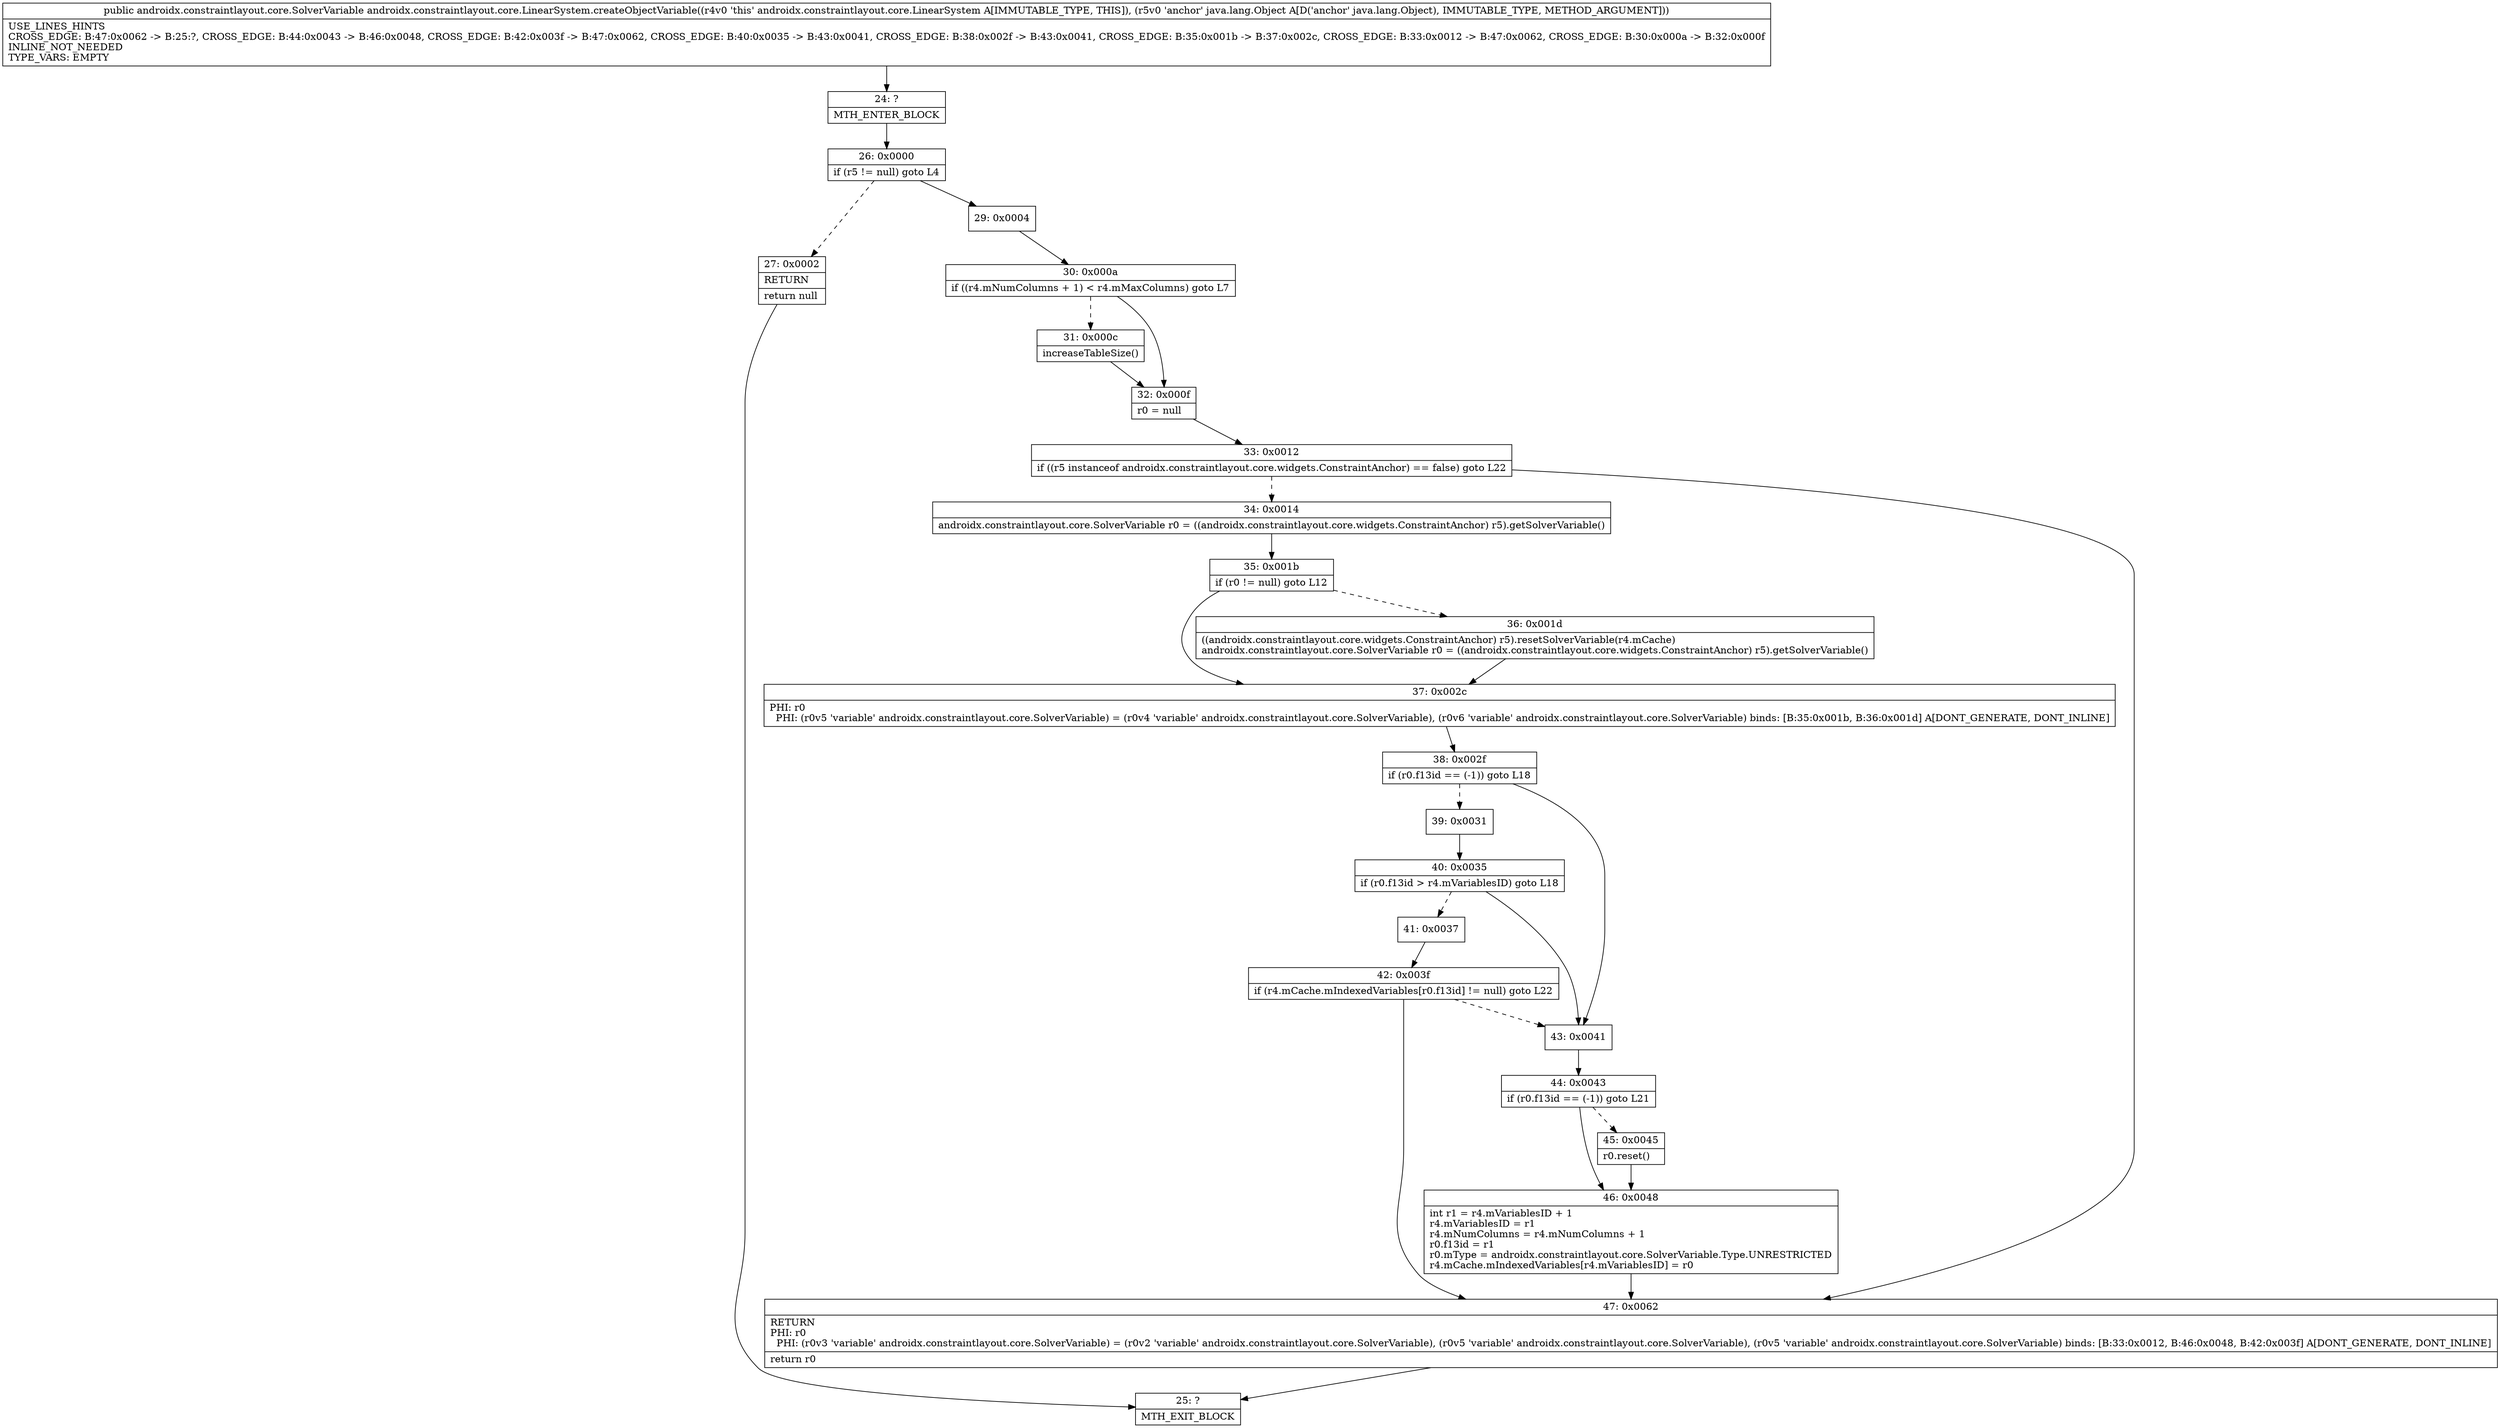 digraph "CFG forandroidx.constraintlayout.core.LinearSystem.createObjectVariable(Ljava\/lang\/Object;)Landroidx\/constraintlayout\/core\/SolverVariable;" {
Node_24 [shape=record,label="{24\:\ ?|MTH_ENTER_BLOCK\l}"];
Node_26 [shape=record,label="{26\:\ 0x0000|if (r5 != null) goto L4\l}"];
Node_27 [shape=record,label="{27\:\ 0x0002|RETURN\l|return null\l}"];
Node_25 [shape=record,label="{25\:\ ?|MTH_EXIT_BLOCK\l}"];
Node_29 [shape=record,label="{29\:\ 0x0004}"];
Node_30 [shape=record,label="{30\:\ 0x000a|if ((r4.mNumColumns + 1) \< r4.mMaxColumns) goto L7\l}"];
Node_31 [shape=record,label="{31\:\ 0x000c|increaseTableSize()\l}"];
Node_32 [shape=record,label="{32\:\ 0x000f|r0 = null\l}"];
Node_33 [shape=record,label="{33\:\ 0x0012|if ((r5 instanceof androidx.constraintlayout.core.widgets.ConstraintAnchor) == false) goto L22\l}"];
Node_34 [shape=record,label="{34\:\ 0x0014|androidx.constraintlayout.core.SolverVariable r0 = ((androidx.constraintlayout.core.widgets.ConstraintAnchor) r5).getSolverVariable()\l}"];
Node_35 [shape=record,label="{35\:\ 0x001b|if (r0 != null) goto L12\l}"];
Node_36 [shape=record,label="{36\:\ 0x001d|((androidx.constraintlayout.core.widgets.ConstraintAnchor) r5).resetSolverVariable(r4.mCache)\landroidx.constraintlayout.core.SolverVariable r0 = ((androidx.constraintlayout.core.widgets.ConstraintAnchor) r5).getSolverVariable()\l}"];
Node_37 [shape=record,label="{37\:\ 0x002c|PHI: r0 \l  PHI: (r0v5 'variable' androidx.constraintlayout.core.SolverVariable) = (r0v4 'variable' androidx.constraintlayout.core.SolverVariable), (r0v6 'variable' androidx.constraintlayout.core.SolverVariable) binds: [B:35:0x001b, B:36:0x001d] A[DONT_GENERATE, DONT_INLINE]\l}"];
Node_38 [shape=record,label="{38\:\ 0x002f|if (r0.f13id == (\-1)) goto L18\l}"];
Node_39 [shape=record,label="{39\:\ 0x0031}"];
Node_40 [shape=record,label="{40\:\ 0x0035|if (r0.f13id \> r4.mVariablesID) goto L18\l}"];
Node_41 [shape=record,label="{41\:\ 0x0037}"];
Node_42 [shape=record,label="{42\:\ 0x003f|if (r4.mCache.mIndexedVariables[r0.f13id] != null) goto L22\l}"];
Node_43 [shape=record,label="{43\:\ 0x0041}"];
Node_44 [shape=record,label="{44\:\ 0x0043|if (r0.f13id == (\-1)) goto L21\l}"];
Node_45 [shape=record,label="{45\:\ 0x0045|r0.reset()\l}"];
Node_46 [shape=record,label="{46\:\ 0x0048|int r1 = r4.mVariablesID + 1\lr4.mVariablesID = r1\lr4.mNumColumns = r4.mNumColumns + 1\lr0.f13id = r1\lr0.mType = androidx.constraintlayout.core.SolverVariable.Type.UNRESTRICTED\lr4.mCache.mIndexedVariables[r4.mVariablesID] = r0\l}"];
Node_47 [shape=record,label="{47\:\ 0x0062|RETURN\lPHI: r0 \l  PHI: (r0v3 'variable' androidx.constraintlayout.core.SolverVariable) = (r0v2 'variable' androidx.constraintlayout.core.SolverVariable), (r0v5 'variable' androidx.constraintlayout.core.SolverVariable), (r0v5 'variable' androidx.constraintlayout.core.SolverVariable) binds: [B:33:0x0012, B:46:0x0048, B:42:0x003f] A[DONT_GENERATE, DONT_INLINE]\l|return r0\l}"];
MethodNode[shape=record,label="{public androidx.constraintlayout.core.SolverVariable androidx.constraintlayout.core.LinearSystem.createObjectVariable((r4v0 'this' androidx.constraintlayout.core.LinearSystem A[IMMUTABLE_TYPE, THIS]), (r5v0 'anchor' java.lang.Object A[D('anchor' java.lang.Object), IMMUTABLE_TYPE, METHOD_ARGUMENT]))  | USE_LINES_HINTS\lCROSS_EDGE: B:47:0x0062 \-\> B:25:?, CROSS_EDGE: B:44:0x0043 \-\> B:46:0x0048, CROSS_EDGE: B:42:0x003f \-\> B:47:0x0062, CROSS_EDGE: B:40:0x0035 \-\> B:43:0x0041, CROSS_EDGE: B:38:0x002f \-\> B:43:0x0041, CROSS_EDGE: B:35:0x001b \-\> B:37:0x002c, CROSS_EDGE: B:33:0x0012 \-\> B:47:0x0062, CROSS_EDGE: B:30:0x000a \-\> B:32:0x000f\lINLINE_NOT_NEEDED\lTYPE_VARS: EMPTY\l}"];
MethodNode -> Node_24;Node_24 -> Node_26;
Node_26 -> Node_27[style=dashed];
Node_26 -> Node_29;
Node_27 -> Node_25;
Node_29 -> Node_30;
Node_30 -> Node_31[style=dashed];
Node_30 -> Node_32;
Node_31 -> Node_32;
Node_32 -> Node_33;
Node_33 -> Node_34[style=dashed];
Node_33 -> Node_47;
Node_34 -> Node_35;
Node_35 -> Node_36[style=dashed];
Node_35 -> Node_37;
Node_36 -> Node_37;
Node_37 -> Node_38;
Node_38 -> Node_39[style=dashed];
Node_38 -> Node_43;
Node_39 -> Node_40;
Node_40 -> Node_41[style=dashed];
Node_40 -> Node_43;
Node_41 -> Node_42;
Node_42 -> Node_43[style=dashed];
Node_42 -> Node_47;
Node_43 -> Node_44;
Node_44 -> Node_45[style=dashed];
Node_44 -> Node_46;
Node_45 -> Node_46;
Node_46 -> Node_47;
Node_47 -> Node_25;
}

